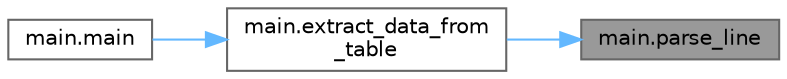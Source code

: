 digraph "main.parse_line"
{
 // INTERACTIVE_SVG=YES
 // LATEX_PDF_SIZE
  bgcolor="transparent";
  edge [fontname=Helvetica,fontsize=10,labelfontname=Helvetica,labelfontsize=10];
  node [fontname=Helvetica,fontsize=10,shape=box,height=0.2,width=0.4];
  rankdir="RL";
  Node1 [id="Node000001",label="main.parse_line",height=0.2,width=0.4,color="gray40", fillcolor="grey60", style="filled", fontcolor="black",tooltip="Turn a line form a flat File with its legend and turn it into a dictionary."];
  Node1 -> Node2 [id="edge1_Node000001_Node000002",dir="back",color="steelblue1",style="solid",tooltip=" "];
  Node2 [id="Node000002",label="main.extract_data_from\l_table",height=0.2,width=0.4,color="grey40", fillcolor="white", style="filled",URL="$namespacemain.html#a1b65d4fff3df9ec019369d05398d606c",tooltip="Read a table contained inside a flatFile (e.g."];
  Node2 -> Node3 [id="edge2_Node000002_Node000003",dir="back",color="steelblue1",style="solid",tooltip=" "];
  Node3 [id="Node000003",label="main.main",height=0.2,width=0.4,color="grey40", fillcolor="white", style="filled",URL="$namespacemain.html#ae137191b5ebfde6e199d1c9444ab7c8e",tooltip="Create a number of chart related to snp analysis."];
}
